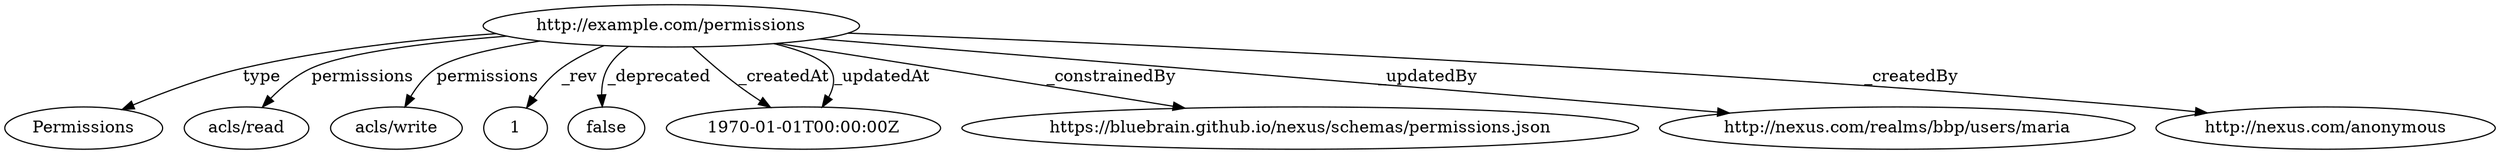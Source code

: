 digraph "http://example.com/permissions" {
  "http://example.com/permissions" -> "Permissions" [label = "type"]
  "http://example.com/permissions" -> "acls/read" [label = "permissions"]
  "http://example.com/permissions" -> "acls/write" [label = "permissions"]
  "http://example.com/permissions" -> 1 [label = "_rev"]
  "http://example.com/permissions" -> false [label = "_deprecated"]
  "http://example.com/permissions" -> "1970-01-01T00:00:00Z" [label = "_createdAt"]
  "http://example.com/permissions" -> "https://bluebrain.github.io/nexus/schemas/permissions.json" [label = "_constrainedBy"]
  "http://example.com/permissions" -> "1970-01-01T00:00:00Z" [label = "_updatedAt"]
  "http://example.com/permissions" -> "http://nexus.com/realms/bbp/users/maria" [label = "_updatedBy"]
  "http://example.com/permissions" -> "http://nexus.com/anonymous" [label = "_createdBy"]
}